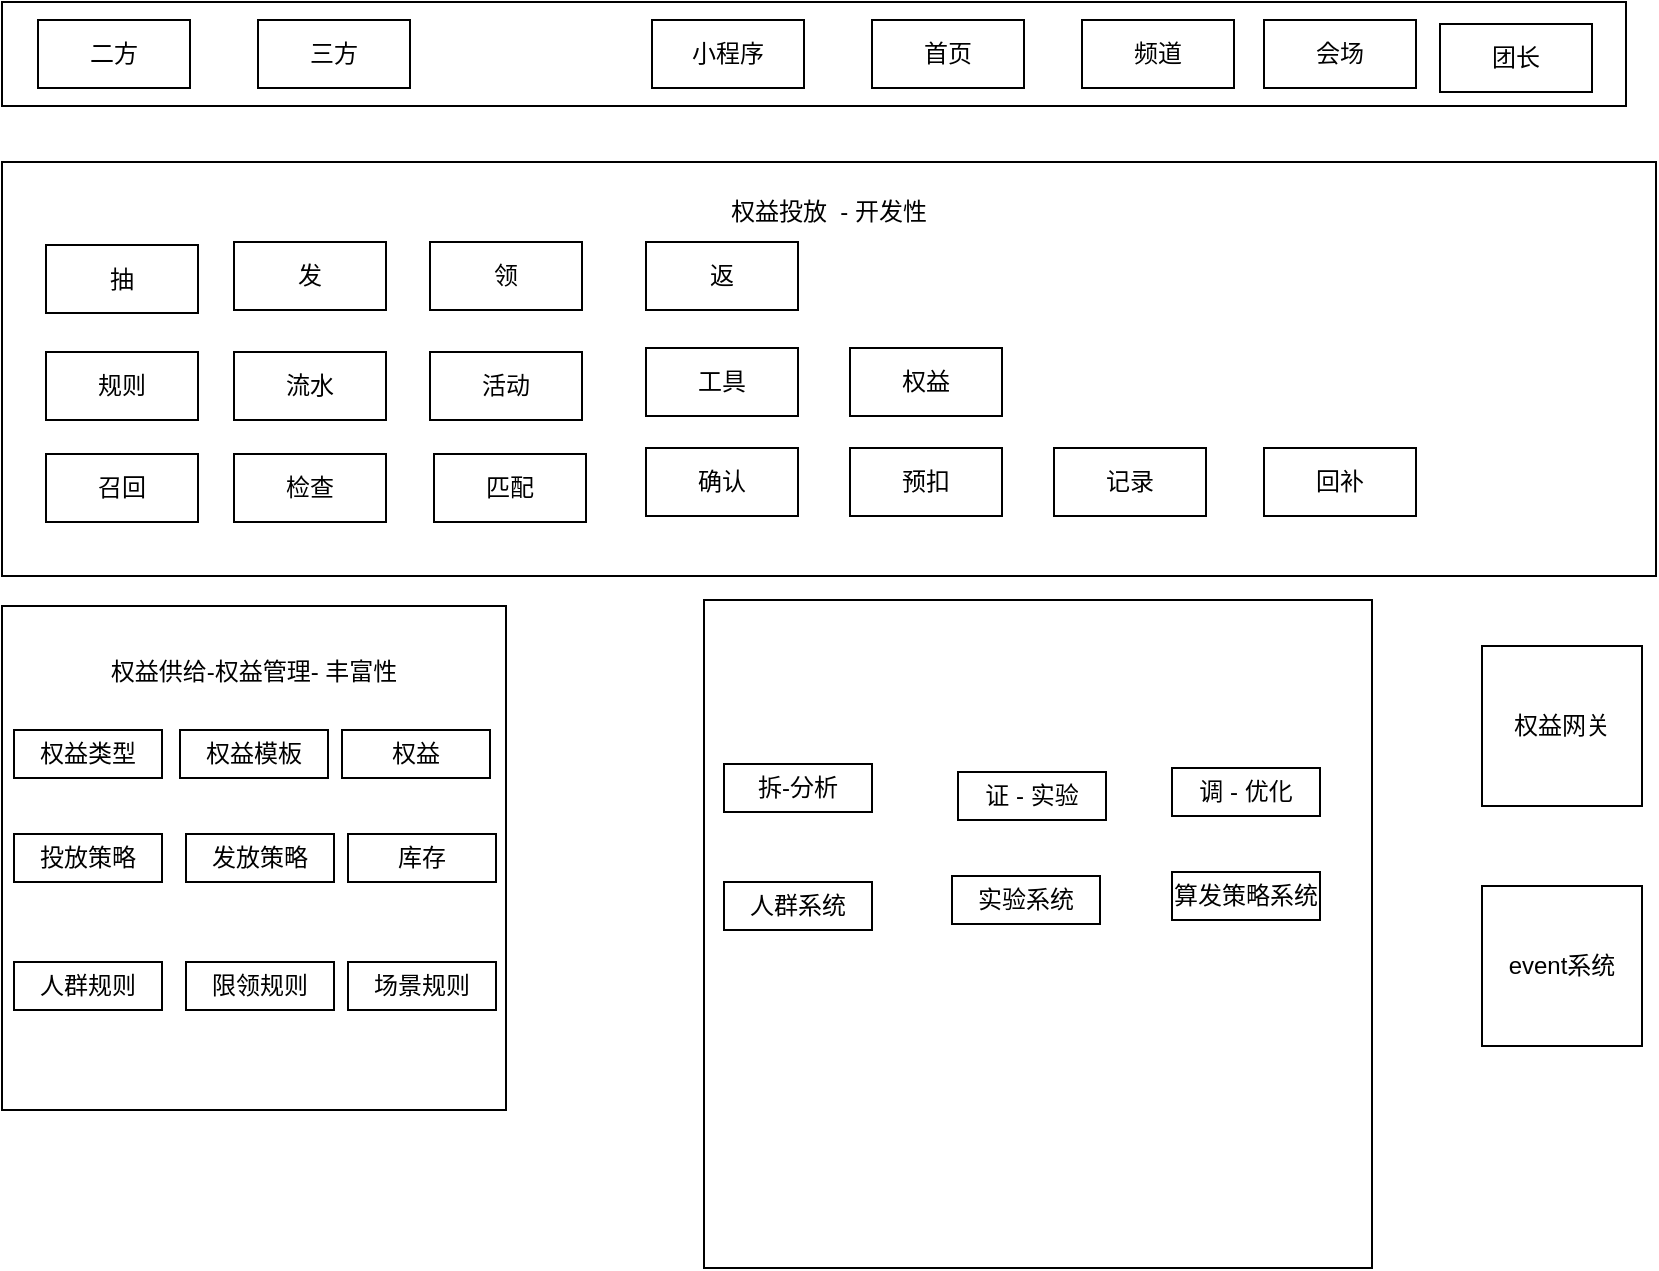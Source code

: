 <mxfile version="21.1.4" type="github">
  <diagram name="第 1 页" id="Gara6Eefkx1G8ZgkLCB0">
    <mxGraphModel dx="1242" dy="713" grid="0" gridSize="10" guides="1" tooltips="1" connect="1" arrows="1" fold="1" page="1" pageScale="1" pageWidth="1169" pageHeight="1654" math="0" shadow="0">
      <root>
        <mxCell id="0" />
        <mxCell id="1" parent="0" />
        <mxCell id="Y0EksiwexTorMI2MB5jG-1" value="权益供给-权益管理- 丰富性&lt;br&gt;&lt;br&gt;&lt;br&gt;&lt;br&gt;&lt;br&gt;&lt;br&gt;&lt;br&gt;&lt;br&gt;&lt;br&gt;&lt;br&gt;&lt;br&gt;&lt;br&gt;&lt;br&gt;&amp;nbsp;" style="whiteSpace=wrap;html=1;aspect=fixed;" vertex="1" parent="1">
          <mxGeometry x="284" y="379" width="252" height="252" as="geometry" />
        </mxCell>
        <mxCell id="Y0EksiwexTorMI2MB5jG-3" value="权益投放&amp;nbsp; - 开发性&lt;br&gt;&lt;br&gt;&lt;br&gt;&lt;br&gt;&lt;br&gt;&lt;br&gt;&lt;br&gt;&lt;br&gt;&lt;br&gt;&lt;br&gt;&lt;br&gt;&lt;br&gt;" style="rounded=0;whiteSpace=wrap;html=1;" vertex="1" parent="1">
          <mxGeometry x="284" y="157" width="827" height="207" as="geometry" />
        </mxCell>
        <mxCell id="Y0EksiwexTorMI2MB5jG-4" value="" style="rounded=0;whiteSpace=wrap;html=1;" vertex="1" parent="1">
          <mxGeometry x="284" y="77" width="812" height="52" as="geometry" />
        </mxCell>
        <mxCell id="Y0EksiwexTorMI2MB5jG-5" value="权益类型" style="rounded=0;whiteSpace=wrap;html=1;" vertex="1" parent="1">
          <mxGeometry x="290" y="441" width="74" height="24" as="geometry" />
        </mxCell>
        <mxCell id="Y0EksiwexTorMI2MB5jG-6" value="权益模板" style="rounded=0;whiteSpace=wrap;html=1;" vertex="1" parent="1">
          <mxGeometry x="373" y="441" width="74" height="24" as="geometry" />
        </mxCell>
        <mxCell id="Y0EksiwexTorMI2MB5jG-8" value="权益" style="rounded=0;whiteSpace=wrap;html=1;" vertex="1" parent="1">
          <mxGeometry x="454" y="441" width="74" height="24" as="geometry" />
        </mxCell>
        <mxCell id="Y0EksiwexTorMI2MB5jG-9" value="投放策略" style="rounded=0;whiteSpace=wrap;html=1;" vertex="1" parent="1">
          <mxGeometry x="290" y="493" width="74" height="24" as="geometry" />
        </mxCell>
        <mxCell id="Y0EksiwexTorMI2MB5jG-10" value="发放策略" style="rounded=0;whiteSpace=wrap;html=1;" vertex="1" parent="1">
          <mxGeometry x="376" y="493" width="74" height="24" as="geometry" />
        </mxCell>
        <mxCell id="Y0EksiwexTorMI2MB5jG-12" value="库存" style="rounded=0;whiteSpace=wrap;html=1;" vertex="1" parent="1">
          <mxGeometry x="457" y="493" width="74" height="24" as="geometry" />
        </mxCell>
        <mxCell id="Y0EksiwexTorMI2MB5jG-14" value="人群规则" style="rounded=0;whiteSpace=wrap;html=1;" vertex="1" parent="1">
          <mxGeometry x="290" y="557" width="74" height="24" as="geometry" />
        </mxCell>
        <mxCell id="Y0EksiwexTorMI2MB5jG-15" value="限领规则" style="rounded=0;whiteSpace=wrap;html=1;" vertex="1" parent="1">
          <mxGeometry x="376" y="557" width="74" height="24" as="geometry" />
        </mxCell>
        <mxCell id="Y0EksiwexTorMI2MB5jG-16" value="场景规则" style="rounded=0;whiteSpace=wrap;html=1;" vertex="1" parent="1">
          <mxGeometry x="457" y="557" width="74" height="24" as="geometry" />
        </mxCell>
        <mxCell id="Y0EksiwexTorMI2MB5jG-17" value="" style="whiteSpace=wrap;html=1;aspect=fixed;" vertex="1" parent="1">
          <mxGeometry x="635" y="376" width="334" height="334" as="geometry" />
        </mxCell>
        <mxCell id="Y0EksiwexTorMI2MB5jG-20" value="证 - 实验" style="rounded=0;whiteSpace=wrap;html=1;" vertex="1" parent="1">
          <mxGeometry x="762" y="462" width="74" height="24" as="geometry" />
        </mxCell>
        <mxCell id="Y0EksiwexTorMI2MB5jG-21" value="调 - 优化" style="rounded=0;whiteSpace=wrap;html=1;" vertex="1" parent="1">
          <mxGeometry x="869" y="460" width="74" height="24" as="geometry" />
        </mxCell>
        <mxCell id="Y0EksiwexTorMI2MB5jG-22" value="人群系统" style="rounded=0;whiteSpace=wrap;html=1;" vertex="1" parent="1">
          <mxGeometry x="645" y="517" width="74" height="24" as="geometry" />
        </mxCell>
        <mxCell id="Y0EksiwexTorMI2MB5jG-23" value="实验系统" style="rounded=0;whiteSpace=wrap;html=1;" vertex="1" parent="1">
          <mxGeometry x="759" y="514" width="74" height="24" as="geometry" />
        </mxCell>
        <mxCell id="Y0EksiwexTorMI2MB5jG-24" value="算发策略系统" style="rounded=0;whiteSpace=wrap;html=1;" vertex="1" parent="1">
          <mxGeometry x="869" y="512" width="74" height="24" as="geometry" />
        </mxCell>
        <mxCell id="Y0EksiwexTorMI2MB5jG-25" value="拆-分析" style="rounded=0;whiteSpace=wrap;html=1;" vertex="1" parent="1">
          <mxGeometry x="645" y="458" width="74" height="24" as="geometry" />
        </mxCell>
        <mxCell id="Y0EksiwexTorMI2MB5jG-26" value="权益网关" style="whiteSpace=wrap;html=1;aspect=fixed;" vertex="1" parent="1">
          <mxGeometry x="1024" y="399" width="80" height="80" as="geometry" />
        </mxCell>
        <mxCell id="Y0EksiwexTorMI2MB5jG-27" value="抽" style="rounded=0;whiteSpace=wrap;html=1;" vertex="1" parent="1">
          <mxGeometry x="306" y="198.5" width="76" height="34" as="geometry" />
        </mxCell>
        <mxCell id="Y0EksiwexTorMI2MB5jG-29" value="发" style="rounded=0;whiteSpace=wrap;html=1;" vertex="1" parent="1">
          <mxGeometry x="400" y="197" width="76" height="34" as="geometry" />
        </mxCell>
        <mxCell id="Y0EksiwexTorMI2MB5jG-30" value="领" style="rounded=0;whiteSpace=wrap;html=1;" vertex="1" parent="1">
          <mxGeometry x="498" y="197" width="76" height="34" as="geometry" />
        </mxCell>
        <mxCell id="Y0EksiwexTorMI2MB5jG-31" value="返" style="rounded=0;whiteSpace=wrap;html=1;" vertex="1" parent="1">
          <mxGeometry x="606" y="197" width="76" height="34" as="geometry" />
        </mxCell>
        <mxCell id="Y0EksiwexTorMI2MB5jG-32" value="规则" style="rounded=0;whiteSpace=wrap;html=1;" vertex="1" parent="1">
          <mxGeometry x="306" y="252" width="76" height="34" as="geometry" />
        </mxCell>
        <mxCell id="Y0EksiwexTorMI2MB5jG-33" value="流水" style="rounded=0;whiteSpace=wrap;html=1;" vertex="1" parent="1">
          <mxGeometry x="400" y="252" width="76" height="34" as="geometry" />
        </mxCell>
        <mxCell id="Y0EksiwexTorMI2MB5jG-34" value="活动" style="rounded=0;whiteSpace=wrap;html=1;" vertex="1" parent="1">
          <mxGeometry x="498" y="252" width="76" height="34" as="geometry" />
        </mxCell>
        <mxCell id="Y0EksiwexTorMI2MB5jG-35" value="工具" style="rounded=0;whiteSpace=wrap;html=1;" vertex="1" parent="1">
          <mxGeometry x="606" y="250" width="76" height="34" as="geometry" />
        </mxCell>
        <mxCell id="Y0EksiwexTorMI2MB5jG-36" value="权益" style="rounded=0;whiteSpace=wrap;html=1;" vertex="1" parent="1">
          <mxGeometry x="708" y="250" width="76" height="34" as="geometry" />
        </mxCell>
        <mxCell id="Y0EksiwexTorMI2MB5jG-37" value="召回" style="rounded=0;whiteSpace=wrap;html=1;" vertex="1" parent="1">
          <mxGeometry x="306" y="303" width="76" height="34" as="geometry" />
        </mxCell>
        <mxCell id="Y0EksiwexTorMI2MB5jG-38" value="检查" style="rounded=0;whiteSpace=wrap;html=1;" vertex="1" parent="1">
          <mxGeometry x="400" y="303" width="76" height="34" as="geometry" />
        </mxCell>
        <mxCell id="Y0EksiwexTorMI2MB5jG-39" value="匹配" style="rounded=0;whiteSpace=wrap;html=1;" vertex="1" parent="1">
          <mxGeometry x="500" y="303" width="76" height="34" as="geometry" />
        </mxCell>
        <mxCell id="Y0EksiwexTorMI2MB5jG-40" value="确认" style="rounded=0;whiteSpace=wrap;html=1;" vertex="1" parent="1">
          <mxGeometry x="606" y="300" width="76" height="34" as="geometry" />
        </mxCell>
        <mxCell id="Y0EksiwexTorMI2MB5jG-41" value="预扣" style="rounded=0;whiteSpace=wrap;html=1;" vertex="1" parent="1">
          <mxGeometry x="708" y="300" width="76" height="34" as="geometry" />
        </mxCell>
        <mxCell id="Y0EksiwexTorMI2MB5jG-42" value="记录" style="rounded=0;whiteSpace=wrap;html=1;" vertex="1" parent="1">
          <mxGeometry x="810" y="300" width="76" height="34" as="geometry" />
        </mxCell>
        <mxCell id="Y0EksiwexTorMI2MB5jG-43" value="回补" style="rounded=0;whiteSpace=wrap;html=1;" vertex="1" parent="1">
          <mxGeometry x="915" y="300" width="76" height="34" as="geometry" />
        </mxCell>
        <mxCell id="Y0EksiwexTorMI2MB5jG-44" value="二方" style="rounded=0;whiteSpace=wrap;html=1;" vertex="1" parent="1">
          <mxGeometry x="302" y="86" width="76" height="34" as="geometry" />
        </mxCell>
        <mxCell id="Y0EksiwexTorMI2MB5jG-45" value="三方" style="rounded=0;whiteSpace=wrap;html=1;" vertex="1" parent="1">
          <mxGeometry x="412" y="86" width="76" height="34" as="geometry" />
        </mxCell>
        <mxCell id="Y0EksiwexTorMI2MB5jG-46" value="小程序" style="rounded=0;whiteSpace=wrap;html=1;" vertex="1" parent="1">
          <mxGeometry x="609" y="86" width="76" height="34" as="geometry" />
        </mxCell>
        <mxCell id="Y0EksiwexTorMI2MB5jG-47" value="首页" style="rounded=0;whiteSpace=wrap;html=1;" vertex="1" parent="1">
          <mxGeometry x="719" y="86" width="76" height="34" as="geometry" />
        </mxCell>
        <mxCell id="Y0EksiwexTorMI2MB5jG-48" value="event系统" style="whiteSpace=wrap;html=1;aspect=fixed;" vertex="1" parent="1">
          <mxGeometry x="1024" y="519" width="80" height="80" as="geometry" />
        </mxCell>
        <mxCell id="Y0EksiwexTorMI2MB5jG-49" value="频道" style="rounded=0;whiteSpace=wrap;html=1;" vertex="1" parent="1">
          <mxGeometry x="824" y="86" width="76" height="34" as="geometry" />
        </mxCell>
        <mxCell id="Y0EksiwexTorMI2MB5jG-50" value="会场" style="rounded=0;whiteSpace=wrap;html=1;" vertex="1" parent="1">
          <mxGeometry x="915" y="86" width="76" height="34" as="geometry" />
        </mxCell>
        <mxCell id="Y0EksiwexTorMI2MB5jG-51" value="团长" style="rounded=0;whiteSpace=wrap;html=1;" vertex="1" parent="1">
          <mxGeometry x="1003" y="88" width="76" height="34" as="geometry" />
        </mxCell>
      </root>
    </mxGraphModel>
  </diagram>
</mxfile>
